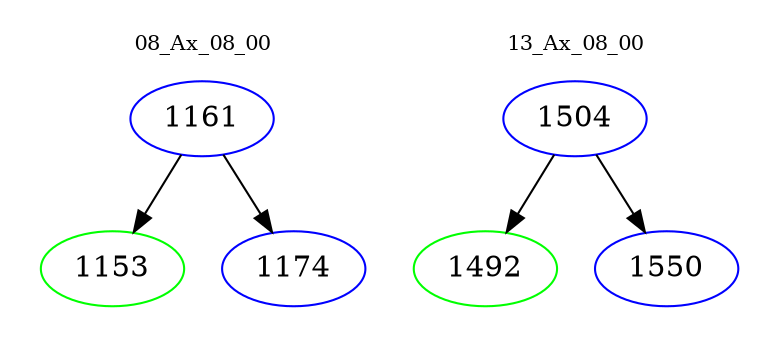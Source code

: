 digraph{
subgraph cluster_0 {
color = white
label = "08_Ax_08_00";
fontsize=10;
T0_1161 [label="1161", color="blue"]
T0_1161 -> T0_1153 [color="black"]
T0_1153 [label="1153", color="green"]
T0_1161 -> T0_1174 [color="black"]
T0_1174 [label="1174", color="blue"]
}
subgraph cluster_1 {
color = white
label = "13_Ax_08_00";
fontsize=10;
T1_1504 [label="1504", color="blue"]
T1_1504 -> T1_1492 [color="black"]
T1_1492 [label="1492", color="green"]
T1_1504 -> T1_1550 [color="black"]
T1_1550 [label="1550", color="blue"]
}
}
